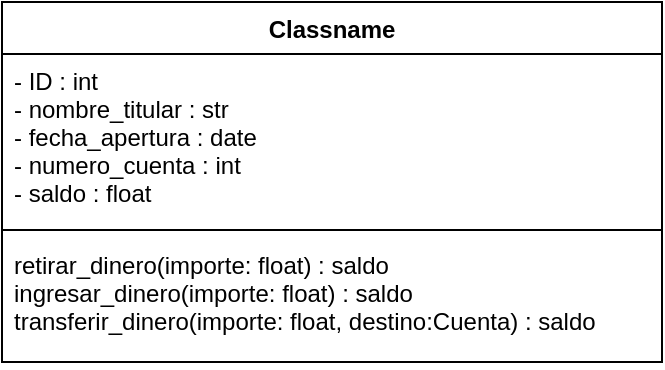 <mxfile>
    <diagram id="rKns98iqv1jlORRCsgS1" name="Page-1">
        <mxGraphModel dx="576" dy="424" grid="1" gridSize="10" guides="1" tooltips="1" connect="1" arrows="1" fold="1" page="1" pageScale="1" pageWidth="827" pageHeight="1169" math="0" shadow="0">
            <root>
                <mxCell id="0"/>
                <mxCell id="1" parent="0"/>
                <mxCell id="2" value="Classname" style="swimlane;fontStyle=1;align=center;verticalAlign=top;childLayout=stackLayout;horizontal=1;startSize=26;horizontalStack=0;resizeParent=1;resizeParentMax=0;resizeLast=0;collapsible=1;marginBottom=0;" vertex="1" parent="1">
                    <mxGeometry x="150" y="50" width="330" height="180" as="geometry"/>
                </mxCell>
                <mxCell id="3" value="- ID : int&#10;- nombre_titular : str&#10;- fecha_apertura : date&#10;- numero_cuenta : int&#10;- saldo : float" style="text;strokeColor=none;fillColor=none;align=left;verticalAlign=top;spacingLeft=4;spacingRight=4;overflow=hidden;rotatable=0;points=[[0,0.5],[1,0.5]];portConstraint=eastwest;" vertex="1" parent="2">
                    <mxGeometry y="26" width="330" height="84" as="geometry"/>
                </mxCell>
                <mxCell id="4" value="" style="line;strokeWidth=1;fillColor=none;align=left;verticalAlign=middle;spacingTop=-1;spacingLeft=3;spacingRight=3;rotatable=0;labelPosition=right;points=[];portConstraint=eastwest;strokeColor=inherit;" vertex="1" parent="2">
                    <mxGeometry y="110" width="330" height="8" as="geometry"/>
                </mxCell>
                <mxCell id="5" value="retirar_dinero(importe: float) : saldo&#10;ingresar_dinero(importe: float) : saldo&#10;transferir_dinero(importe: float, destino:Cuenta) : saldo" style="text;strokeColor=none;fillColor=none;align=left;verticalAlign=top;spacingLeft=4;spacingRight=4;overflow=hidden;rotatable=0;points=[[0,0.5],[1,0.5]];portConstraint=eastwest;" vertex="1" parent="2">
                    <mxGeometry y="118" width="330" height="62" as="geometry"/>
                </mxCell>
            </root>
        </mxGraphModel>
    </diagram>
</mxfile>

